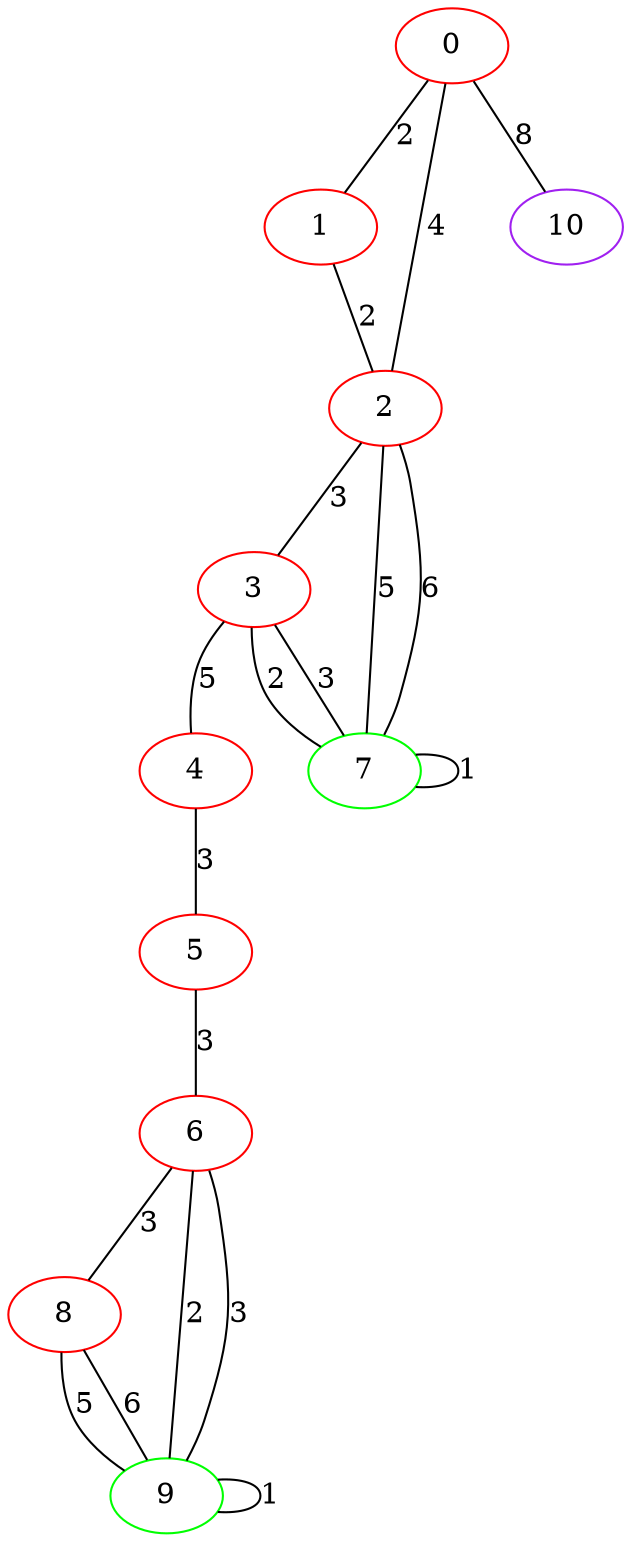 graph "" {
0 [color=red, weight=1];
1 [color=red, weight=1];
2 [color=red, weight=1];
3 [color=red, weight=1];
4 [color=red, weight=1];
5 [color=red, weight=1];
6 [color=red, weight=1];
7 [color=green, weight=2];
8 [color=red, weight=1];
9 [color=green, weight=2];
10 [color=purple, weight=4];
0 -- 1  [key=0, label=2];
0 -- 2  [key=0, label=4];
0 -- 10  [key=0, label=8];
1 -- 2  [key=0, label=2];
2 -- 3  [key=0, label=3];
2 -- 7  [key=0, label=5];
2 -- 7  [key=1, label=6];
3 -- 4  [key=0, label=5];
3 -- 7  [key=0, label=2];
3 -- 7  [key=1, label=3];
4 -- 5  [key=0, label=3];
5 -- 6  [key=0, label=3];
6 -- 8  [key=0, label=3];
6 -- 9  [key=0, label=2];
6 -- 9  [key=1, label=3];
7 -- 7  [key=0, label=1];
8 -- 9  [key=0, label=5];
8 -- 9  [key=1, label=6];
9 -- 9  [key=0, label=1];
}
